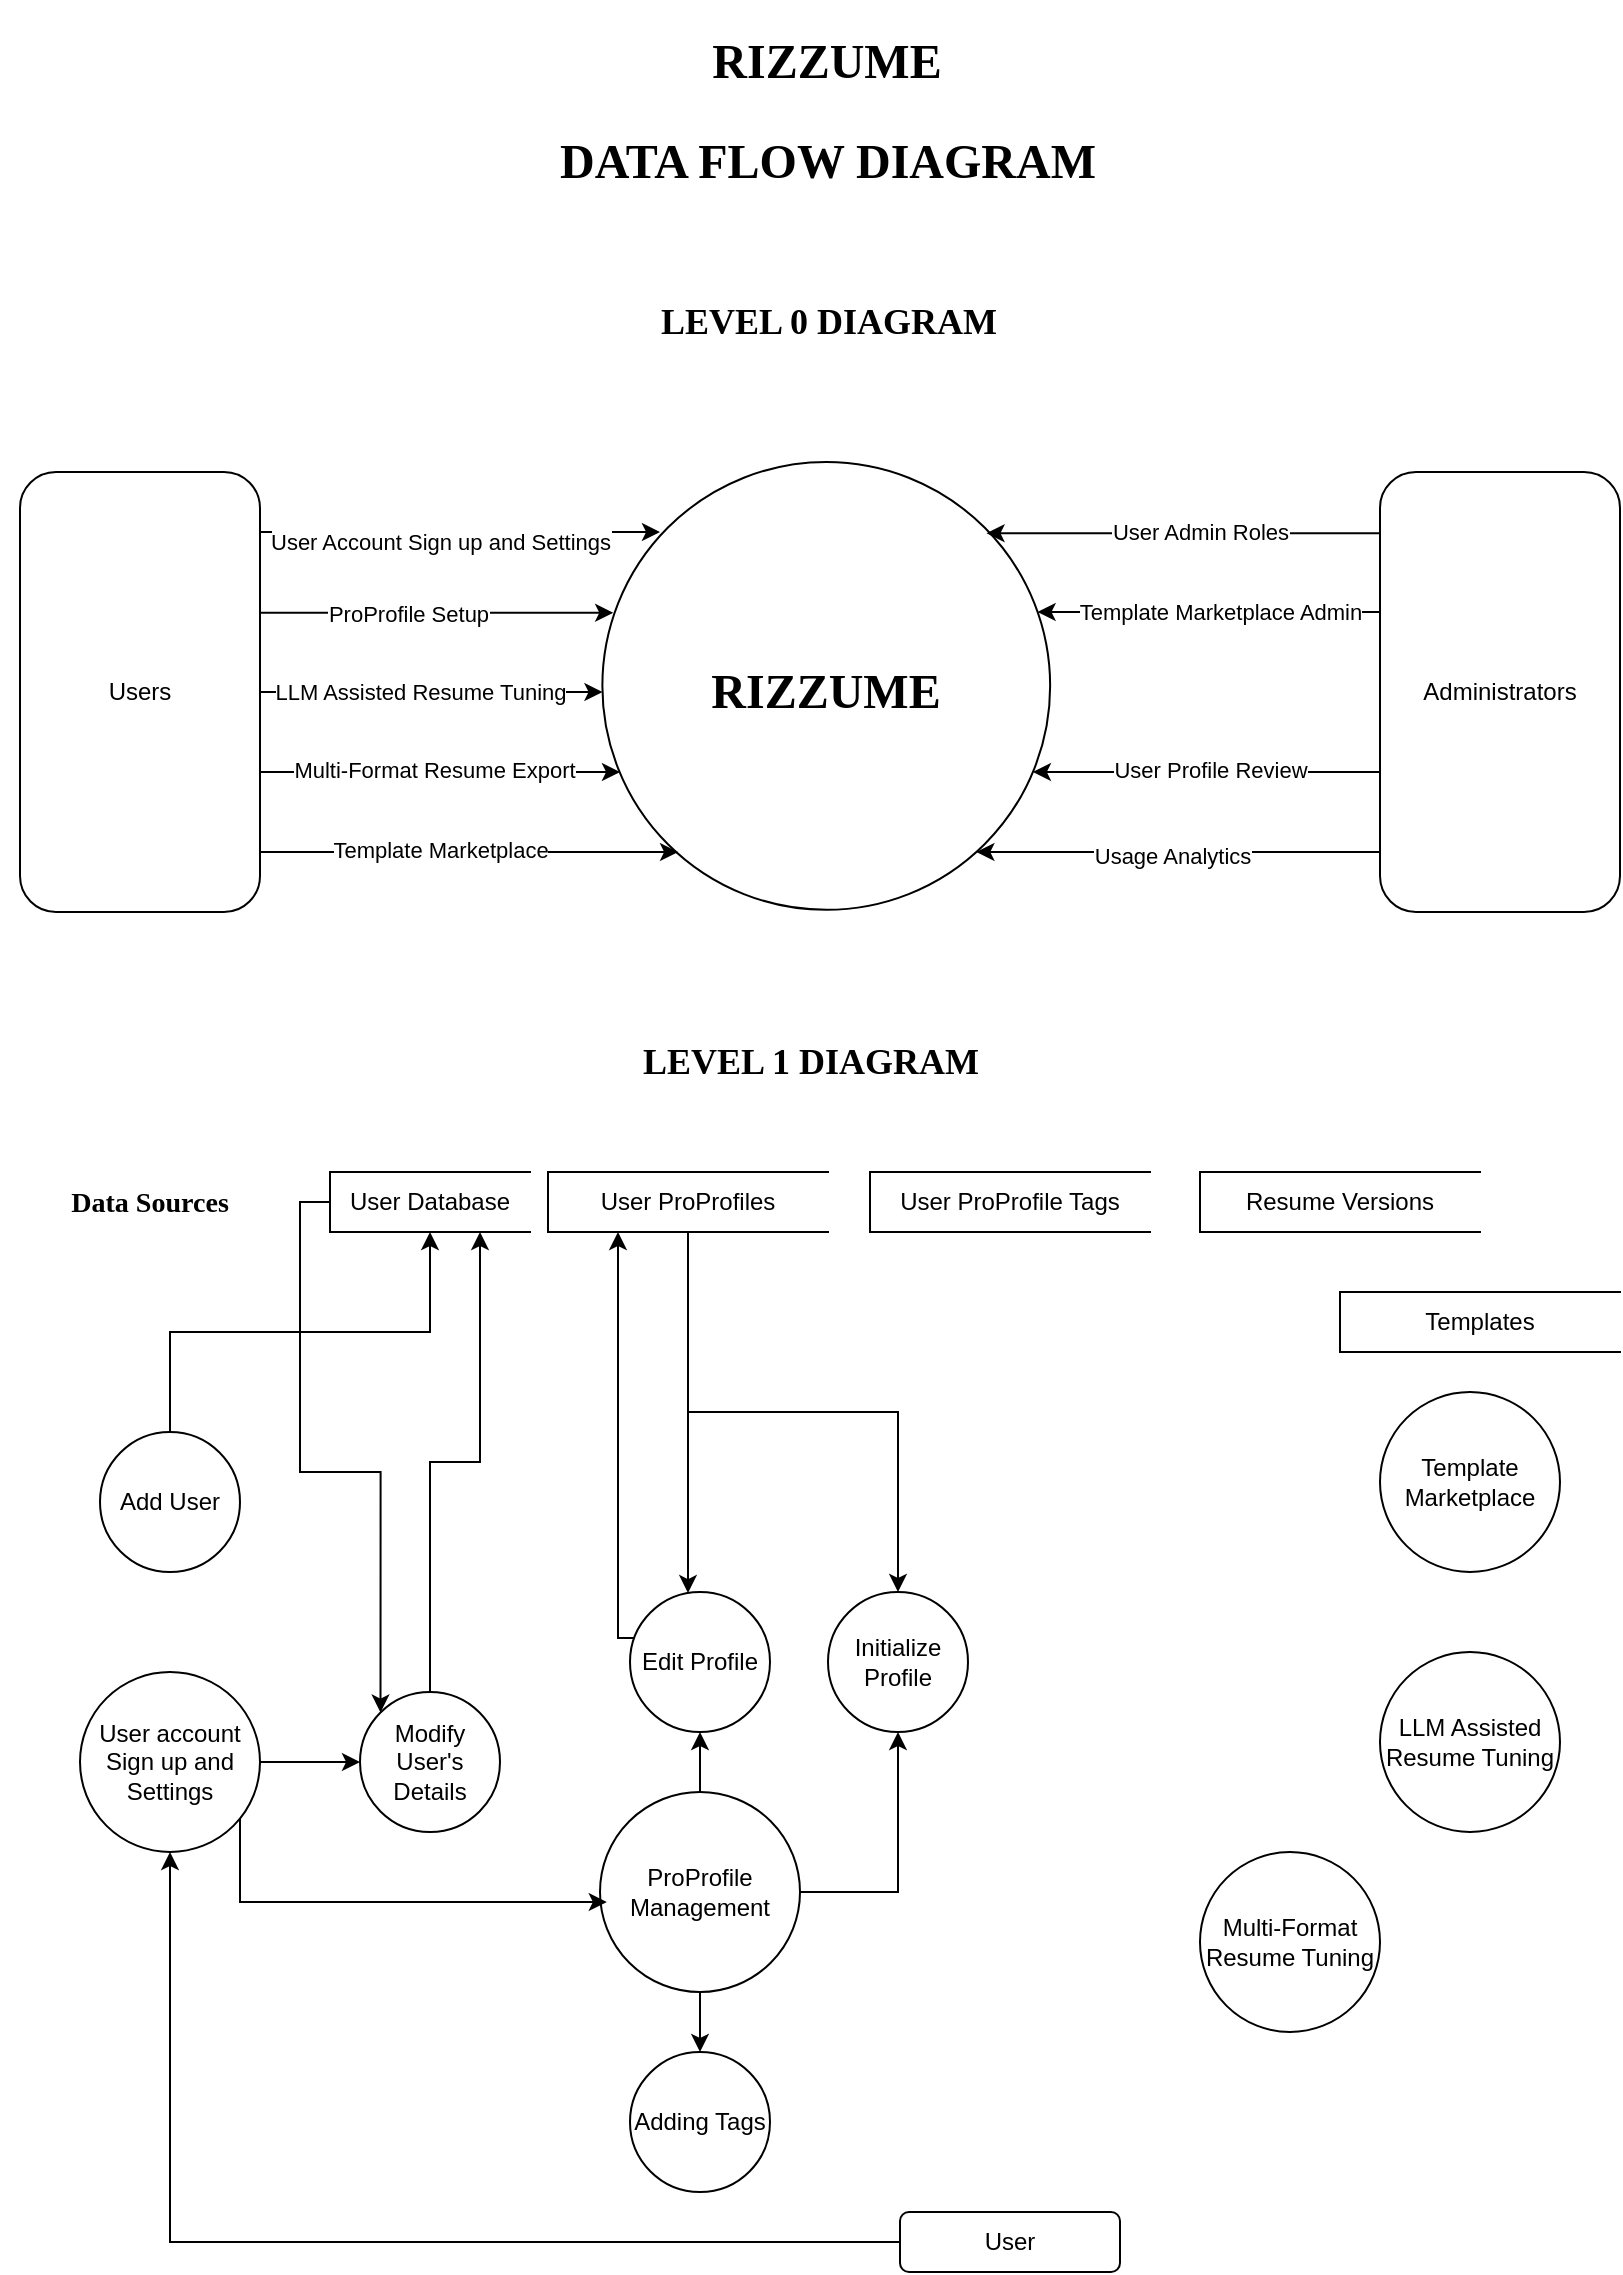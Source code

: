 <mxfile version="25.0.3">
  <diagram name="Page-1" id="mKPKOX54xG1sVrPRqSOk">
    <mxGraphModel dx="678" dy="366" grid="1" gridSize="10" guides="1" tooltips="1" connect="1" arrows="1" fold="1" page="1" pageScale="1" pageWidth="827" pageHeight="1169" math="0" shadow="0">
      <root>
        <mxCell id="0" />
        <mxCell id="1" parent="0" />
        <mxCell id="oXPiVWxlWM9DNFQVzROF-1" value="&lt;h2&gt;LEVEL 0 DIAGRAM&lt;/h2&gt;" style="text;html=1;align=center;verticalAlign=middle;whiteSpace=wrap;rounded=0;fontFamily=Lucida Console;" parent="1" vertex="1">
          <mxGeometry x="308.5" y="160" width="211" height="30" as="geometry" />
        </mxCell>
        <mxCell id="oXPiVWxlWM9DNFQVzROF-2" value="&lt;h1&gt;RIZZUME&lt;/h1&gt;" style="text;html=1;align=center;verticalAlign=middle;whiteSpace=wrap;rounded=0;fontFamily=Lucida Console;" parent="1" vertex="1">
          <mxGeometry x="308" y="30" width="211" height="30" as="geometry" />
        </mxCell>
        <mxCell id="oXPiVWxlWM9DNFQVzROF-3" value="&lt;h1&gt;DATA FLOW DIAGRAM&lt;/h1&gt;" style="text;html=1;align=center;verticalAlign=middle;whiteSpace=wrap;rounded=0;fontFamily=Lucida Console;" parent="1" vertex="1">
          <mxGeometry x="278" y="80" width="272" height="30" as="geometry" />
        </mxCell>
        <mxCell id="oXPiVWxlWM9DNFQVzROF-6" value="" style="group" parent="1" vertex="1" connectable="0">
          <mxGeometry x="300" y="245" width="250" height="230" as="geometry" />
        </mxCell>
        <mxCell id="oXPiVWxlWM9DNFQVzROF-5" value="" style="ellipse;whiteSpace=wrap;html=1;aspect=fixed;" parent="oXPiVWxlWM9DNFQVzROF-6" vertex="1">
          <mxGeometry x="1.185" width="223.886" height="223.886" as="geometry" />
        </mxCell>
        <mxCell id="oXPiVWxlWM9DNFQVzROF-4" value="&lt;h1&gt;RIZZUME&lt;/h1&gt;" style="text;html=1;align=center;verticalAlign=middle;whiteSpace=wrap;rounded=0;fontFamily=Lucida Console;" parent="oXPiVWxlWM9DNFQVzROF-6" vertex="1">
          <mxGeometry x="57.19" y="98.57" width="111.87" height="32.86" as="geometry" />
        </mxCell>
        <mxCell id="oXPiVWxlWM9DNFQVzROF-27" style="edgeStyle=orthogonalEdgeStyle;rounded=0;orthogonalLoop=1;jettySize=auto;html=1;" parent="1" source="oXPiVWxlWM9DNFQVzROF-7" edge="1">
          <mxGeometry relative="1" as="geometry">
            <mxPoint x="310" y="400" as="targetPoint" />
            <Array as="points">
              <mxPoint x="130" y="400" />
              <mxPoint x="130" y="400" />
            </Array>
          </mxGeometry>
        </mxCell>
        <mxCell id="oXPiVWxlWM9DNFQVzROF-48" value="Multi-Format Resume Export" style="edgeLabel;html=1;align=center;verticalAlign=middle;resizable=0;points=[];" parent="oXPiVWxlWM9DNFQVzROF-27" vertex="1" connectable="0">
          <mxGeometry x="-0.034" y="1" relative="1" as="geometry">
            <mxPoint as="offset" />
          </mxGeometry>
        </mxCell>
        <mxCell id="oXPiVWxlWM9DNFQVzROF-32" style="edgeStyle=orthogonalEdgeStyle;rounded=0;orthogonalLoop=1;jettySize=auto;html=1;" parent="1" source="oXPiVWxlWM9DNFQVzROF-7" target="oXPiVWxlWM9DNFQVzROF-5" edge="1">
          <mxGeometry relative="1" as="geometry">
            <Array as="points">
              <mxPoint x="260" y="360" />
              <mxPoint x="260" y="360" />
            </Array>
          </mxGeometry>
        </mxCell>
        <mxCell id="oXPiVWxlWM9DNFQVzROF-47" value="LLM Assisted Resume Tuning" style="edgeLabel;html=1;align=center;verticalAlign=middle;resizable=0;points=[];" parent="oXPiVWxlWM9DNFQVzROF-32" vertex="1" connectable="0">
          <mxGeometry x="-0.212" y="-1" relative="1" as="geometry">
            <mxPoint x="12" y="-1" as="offset" />
          </mxGeometry>
        </mxCell>
        <mxCell id="oXPiVWxlWM9DNFQVzROF-34" style="edgeStyle=orthogonalEdgeStyle;rounded=0;orthogonalLoop=1;jettySize=auto;html=1;entryX=0.024;entryY=0.337;entryDx=0;entryDy=0;entryPerimeter=0;" parent="1" source="oXPiVWxlWM9DNFQVzROF-7" target="oXPiVWxlWM9DNFQVzROF-5" edge="1">
          <mxGeometry relative="1" as="geometry">
            <mxPoint x="300" y="360" as="targetPoint" />
            <Array as="points">
              <mxPoint x="307" y="320" />
            </Array>
          </mxGeometry>
        </mxCell>
        <mxCell id="oXPiVWxlWM9DNFQVzROF-46" value="ProProfile Setup" style="edgeLabel;html=1;align=center;verticalAlign=middle;resizable=0;points=[];" parent="oXPiVWxlWM9DNFQVzROF-34" vertex="1" connectable="0">
          <mxGeometry x="-0.163" relative="1" as="geometry">
            <mxPoint as="offset" />
          </mxGeometry>
        </mxCell>
        <mxCell id="oXPiVWxlWM9DNFQVzROF-35" style="edgeStyle=orthogonalEdgeStyle;rounded=0;orthogonalLoop=1;jettySize=auto;html=1;" parent="1" source="oXPiVWxlWM9DNFQVzROF-7" edge="1">
          <mxGeometry relative="1" as="geometry">
            <mxPoint x="330" y="280" as="targetPoint" />
            <Array as="points">
              <mxPoint x="130" y="280" />
              <mxPoint x="130" y="280" />
            </Array>
          </mxGeometry>
        </mxCell>
        <mxCell id="oXPiVWxlWM9DNFQVzROF-45" value="&lt;div&gt;&lt;br&gt;&lt;/div&gt;User Account Sign up and Settings" style="edgeLabel;html=1;align=center;verticalAlign=middle;resizable=0;points=[];" parent="oXPiVWxlWM9DNFQVzROF-35" vertex="1" connectable="0">
          <mxGeometry x="-0.313" y="2" relative="1" as="geometry">
            <mxPoint x="21" as="offset" />
          </mxGeometry>
        </mxCell>
        <mxCell id="oXPiVWxlWM9DNFQVzROF-7" value="Users" style="rounded=1;whiteSpace=wrap;html=1;" parent="1" vertex="1">
          <mxGeometry x="10" y="250" width="120" height="220" as="geometry" />
        </mxCell>
        <mxCell id="oXPiVWxlWM9DNFQVzROF-37" style="edgeStyle=orthogonalEdgeStyle;rounded=0;orthogonalLoop=1;jettySize=auto;html=1;" parent="1" source="oXPiVWxlWM9DNFQVzROF-8" target="oXPiVWxlWM9DNFQVzROF-5" edge="1">
          <mxGeometry relative="1" as="geometry">
            <Array as="points">
              <mxPoint x="610" y="440" />
              <mxPoint x="610" y="440" />
            </Array>
          </mxGeometry>
        </mxCell>
        <mxCell id="oXPiVWxlWM9DNFQVzROF-52" value="Usage Analytics" style="edgeLabel;html=1;align=center;verticalAlign=middle;resizable=0;points=[];" parent="oXPiVWxlWM9DNFQVzROF-37" vertex="1" connectable="0">
          <mxGeometry x="0.029" y="2" relative="1" as="geometry">
            <mxPoint as="offset" />
          </mxGeometry>
        </mxCell>
        <mxCell id="oXPiVWxlWM9DNFQVzROF-38" style="edgeStyle=orthogonalEdgeStyle;rounded=0;orthogonalLoop=1;jettySize=auto;html=1;" parent="1" source="oXPiVWxlWM9DNFQVzROF-8" target="oXPiVWxlWM9DNFQVzROF-5" edge="1">
          <mxGeometry relative="1" as="geometry">
            <Array as="points">
              <mxPoint x="580" y="320" />
              <mxPoint x="580" y="320" />
            </Array>
          </mxGeometry>
        </mxCell>
        <mxCell id="oXPiVWxlWM9DNFQVzROF-51" value="Template Marketplace Admin" style="edgeLabel;html=1;align=center;verticalAlign=middle;resizable=0;points=[];" parent="oXPiVWxlWM9DNFQVzROF-38" vertex="1" connectable="0">
          <mxGeometry x="0.086" relative="1" as="geometry">
            <mxPoint x="13" as="offset" />
          </mxGeometry>
        </mxCell>
        <mxCell id="oXPiVWxlWM9DNFQVzROF-39" style="edgeStyle=orthogonalEdgeStyle;rounded=0;orthogonalLoop=1;jettySize=auto;html=1;" parent="1" source="oXPiVWxlWM9DNFQVzROF-8" target="oXPiVWxlWM9DNFQVzROF-5" edge="1">
          <mxGeometry relative="1" as="geometry">
            <Array as="points">
              <mxPoint x="580" y="400" />
              <mxPoint x="580" y="400" />
            </Array>
          </mxGeometry>
        </mxCell>
        <mxCell id="oXPiVWxlWM9DNFQVzROF-53" value="User Profile Review" style="edgeLabel;html=1;align=center;verticalAlign=middle;resizable=0;points=[];" parent="oXPiVWxlWM9DNFQVzROF-39" vertex="1" connectable="0">
          <mxGeometry x="-0.022" y="-1" relative="1" as="geometry">
            <mxPoint as="offset" />
          </mxGeometry>
        </mxCell>
        <mxCell id="oXPiVWxlWM9DNFQVzROF-42" style="edgeStyle=orthogonalEdgeStyle;rounded=0;orthogonalLoop=1;jettySize=auto;html=1;entryX=0.858;entryY=0.159;entryDx=0;entryDy=0;entryPerimeter=0;" parent="1" source="oXPiVWxlWM9DNFQVzROF-8" target="oXPiVWxlWM9DNFQVzROF-5" edge="1">
          <mxGeometry relative="1" as="geometry">
            <Array as="points">
              <mxPoint x="583" y="281" />
            </Array>
          </mxGeometry>
        </mxCell>
        <mxCell id="oXPiVWxlWM9DNFQVzROF-50" value="User Admin Roles" style="edgeLabel;html=1;align=center;verticalAlign=middle;resizable=0;points=[];" parent="oXPiVWxlWM9DNFQVzROF-42" vertex="1" connectable="0">
          <mxGeometry x="-0.086" y="-1" relative="1" as="geometry">
            <mxPoint as="offset" />
          </mxGeometry>
        </mxCell>
        <mxCell id="oXPiVWxlWM9DNFQVzROF-8" value="Administrators" style="rounded=1;whiteSpace=wrap;html=1;" parent="1" vertex="1">
          <mxGeometry x="690" y="250" width="120" height="220" as="geometry" />
        </mxCell>
        <mxCell id="oXPiVWxlWM9DNFQVzROF-44" style="edgeStyle=orthogonalEdgeStyle;rounded=0;orthogonalLoop=1;jettySize=auto;html=1;entryX=0.169;entryY=0.871;entryDx=0;entryDy=0;entryPerimeter=0;" parent="1" source="oXPiVWxlWM9DNFQVzROF-7" target="oXPiVWxlWM9DNFQVzROF-5" edge="1">
          <mxGeometry relative="1" as="geometry">
            <Array as="points">
              <mxPoint x="130" y="440" />
              <mxPoint x="130" y="440" />
            </Array>
          </mxGeometry>
        </mxCell>
        <mxCell id="oXPiVWxlWM9DNFQVzROF-49" value="Template Marketplace" style="edgeLabel;html=1;align=center;verticalAlign=middle;resizable=0;points=[];" parent="oXPiVWxlWM9DNFQVzROF-44" vertex="1" connectable="0">
          <mxGeometry x="-0.146" y="1" relative="1" as="geometry">
            <mxPoint as="offset" />
          </mxGeometry>
        </mxCell>
        <mxCell id="oXPiVWxlWM9DNFQVzROF-54" value="&lt;h2&gt;LEVEL 1 DIAGRAM&lt;/h2&gt;" style="text;html=1;align=center;verticalAlign=middle;whiteSpace=wrap;rounded=0;fontFamily=Lucida Console;" parent="1" vertex="1">
          <mxGeometry x="300" y="530" width="211" height="30" as="geometry" />
        </mxCell>
        <mxCell id="iDiEvsZZlQ8KxW4KMv1J-35" style="edgeStyle=orthogonalEdgeStyle;rounded=0;orthogonalLoop=1;jettySize=auto;html=1;entryX=0;entryY=0;entryDx=0;entryDy=0;" edge="1" parent="1" source="iDiEvsZZlQ8KxW4KMv1J-4" target="iDiEvsZZlQ8KxW4KMv1J-31">
          <mxGeometry relative="1" as="geometry">
            <Array as="points">
              <mxPoint x="150" y="615" />
              <mxPoint x="150" y="750" />
              <mxPoint x="190" y="750" />
            </Array>
          </mxGeometry>
        </mxCell>
        <mxCell id="iDiEvsZZlQ8KxW4KMv1J-4" value="User Database" style="html=1;dashed=0;whiteSpace=wrap;shape=partialRectangle;right=0;" vertex="1" parent="1">
          <mxGeometry x="165" y="600" width="100" height="30" as="geometry" />
        </mxCell>
        <mxCell id="iDiEvsZZlQ8KxW4KMv1J-45" style="edgeStyle=orthogonalEdgeStyle;rounded=0;orthogonalLoop=1;jettySize=auto;html=1;" edge="1" parent="1" source="iDiEvsZZlQ8KxW4KMv1J-5" target="iDiEvsZZlQ8KxW4KMv1J-41">
          <mxGeometry relative="1" as="geometry">
            <Array as="points">
              <mxPoint x="320" y="615" />
            </Array>
          </mxGeometry>
        </mxCell>
        <mxCell id="iDiEvsZZlQ8KxW4KMv1J-47" style="edgeStyle=orthogonalEdgeStyle;rounded=0;orthogonalLoop=1;jettySize=auto;html=1;entryX=0.5;entryY=0;entryDx=0;entryDy=0;" edge="1" parent="1" source="iDiEvsZZlQ8KxW4KMv1J-5" target="iDiEvsZZlQ8KxW4KMv1J-42">
          <mxGeometry relative="1" as="geometry">
            <Array as="points">
              <mxPoint x="344" y="720" />
              <mxPoint x="449" y="720" />
            </Array>
          </mxGeometry>
        </mxCell>
        <mxCell id="iDiEvsZZlQ8KxW4KMv1J-5" value="User ProProfiles" style="html=1;dashed=0;whiteSpace=wrap;shape=partialRectangle;right=0;" vertex="1" parent="1">
          <mxGeometry x="274" y="600" width="140" height="30" as="geometry" />
        </mxCell>
        <mxCell id="iDiEvsZZlQ8KxW4KMv1J-6" value="Resume Versions" style="html=1;dashed=0;whiteSpace=wrap;shape=partialRectangle;right=0;" vertex="1" parent="1">
          <mxGeometry x="600" y="600" width="140" height="30" as="geometry" />
        </mxCell>
        <mxCell id="iDiEvsZZlQ8KxW4KMv1J-7" value="Templates" style="html=1;dashed=0;whiteSpace=wrap;shape=partialRectangle;right=0;" vertex="1" parent="1">
          <mxGeometry x="670" y="660" width="140" height="30" as="geometry" />
        </mxCell>
        <mxCell id="iDiEvsZZlQ8KxW4KMv1J-8" value="&lt;h3&gt;&lt;font face=&quot;Lucida Console&quot;&gt;Data Sources&lt;/font&gt;&lt;/h3&gt;" style="text;html=1;align=center;verticalAlign=middle;whiteSpace=wrap;rounded=0;" vertex="1" parent="1">
          <mxGeometry y="585" width="150" height="60" as="geometry" />
        </mxCell>
        <mxCell id="iDiEvsZZlQ8KxW4KMv1J-34" style="edgeStyle=orthogonalEdgeStyle;rounded=0;orthogonalLoop=1;jettySize=auto;html=1;entryX=0;entryY=0.5;entryDx=0;entryDy=0;" edge="1" parent="1" source="iDiEvsZZlQ8KxW4KMv1J-9" target="iDiEvsZZlQ8KxW4KMv1J-31">
          <mxGeometry relative="1" as="geometry" />
        </mxCell>
        <mxCell id="iDiEvsZZlQ8KxW4KMv1J-9" value="User account Sign up and Settings" style="ellipse;whiteSpace=wrap;html=1;aspect=fixed;" vertex="1" parent="1">
          <mxGeometry x="40" y="850" width="90" height="90" as="geometry" />
        </mxCell>
        <mxCell id="iDiEvsZZlQ8KxW4KMv1J-43" style="edgeStyle=orthogonalEdgeStyle;rounded=0;orthogonalLoop=1;jettySize=auto;html=1;entryX=0.5;entryY=1;entryDx=0;entryDy=0;" edge="1" parent="1" source="iDiEvsZZlQ8KxW4KMv1J-10" target="iDiEvsZZlQ8KxW4KMv1J-41">
          <mxGeometry relative="1" as="geometry" />
        </mxCell>
        <mxCell id="iDiEvsZZlQ8KxW4KMv1J-44" style="edgeStyle=orthogonalEdgeStyle;rounded=0;orthogonalLoop=1;jettySize=auto;html=1;entryX=0.5;entryY=1;entryDx=0;entryDy=0;" edge="1" parent="1" source="iDiEvsZZlQ8KxW4KMv1J-10" target="iDiEvsZZlQ8KxW4KMv1J-42">
          <mxGeometry relative="1" as="geometry" />
        </mxCell>
        <mxCell id="iDiEvsZZlQ8KxW4KMv1J-50" style="edgeStyle=orthogonalEdgeStyle;rounded=0;orthogonalLoop=1;jettySize=auto;html=1;entryX=0.5;entryY=0;entryDx=0;entryDy=0;" edge="1" parent="1" source="iDiEvsZZlQ8KxW4KMv1J-10" target="iDiEvsZZlQ8KxW4KMv1J-49">
          <mxGeometry relative="1" as="geometry" />
        </mxCell>
        <mxCell id="iDiEvsZZlQ8KxW4KMv1J-10" value="ProProfile Management" style="ellipse;whiteSpace=wrap;html=1;aspect=fixed;" vertex="1" parent="1">
          <mxGeometry x="300" y="910" width="100" height="100" as="geometry" />
        </mxCell>
        <mxCell id="iDiEvsZZlQ8KxW4KMv1J-11" value="LLM Assisted Resume Tuning" style="ellipse;whiteSpace=wrap;html=1;aspect=fixed;" vertex="1" parent="1">
          <mxGeometry x="690" y="840" width="90" height="90" as="geometry" />
        </mxCell>
        <mxCell id="iDiEvsZZlQ8KxW4KMv1J-12" value="Multi-Format Resume Tuning" style="ellipse;whiteSpace=wrap;html=1;aspect=fixed;" vertex="1" parent="1">
          <mxGeometry x="600" y="940" width="90" height="90" as="geometry" />
        </mxCell>
        <mxCell id="iDiEvsZZlQ8KxW4KMv1J-13" value="Template Marketplace" style="ellipse;whiteSpace=wrap;html=1;aspect=fixed;" vertex="1" parent="1">
          <mxGeometry x="690" y="710" width="90" height="90" as="geometry" />
        </mxCell>
        <mxCell id="iDiEvsZZlQ8KxW4KMv1J-29" style="edgeStyle=orthogonalEdgeStyle;rounded=0;orthogonalLoop=1;jettySize=auto;html=1;entryX=0.5;entryY=1;entryDx=0;entryDy=0;" edge="1" parent="1" source="iDiEvsZZlQ8KxW4KMv1J-14" target="iDiEvsZZlQ8KxW4KMv1J-9">
          <mxGeometry relative="1" as="geometry" />
        </mxCell>
        <mxCell id="iDiEvsZZlQ8KxW4KMv1J-14" value="User" style="rounded=1;whiteSpace=wrap;html=1;" vertex="1" parent="1">
          <mxGeometry x="450" y="1120" width="110" height="30" as="geometry" />
        </mxCell>
        <mxCell id="iDiEvsZZlQ8KxW4KMv1J-33" style="edgeStyle=orthogonalEdgeStyle;rounded=0;orthogonalLoop=1;jettySize=auto;html=1;" edge="1" parent="1" source="iDiEvsZZlQ8KxW4KMv1J-30" target="iDiEvsZZlQ8KxW4KMv1J-4">
          <mxGeometry relative="1" as="geometry">
            <Array as="points">
              <mxPoint x="85" y="680" />
              <mxPoint x="215" y="680" />
            </Array>
          </mxGeometry>
        </mxCell>
        <mxCell id="iDiEvsZZlQ8KxW4KMv1J-30" value="Add User" style="ellipse;whiteSpace=wrap;html=1;aspect=fixed;" vertex="1" parent="1">
          <mxGeometry x="50" y="730" width="70" height="70" as="geometry" />
        </mxCell>
        <mxCell id="iDiEvsZZlQ8KxW4KMv1J-36" style="edgeStyle=orthogonalEdgeStyle;rounded=0;orthogonalLoop=1;jettySize=auto;html=1;entryX=0.75;entryY=1;entryDx=0;entryDy=0;" edge="1" parent="1" source="iDiEvsZZlQ8KxW4KMv1J-31" target="iDiEvsZZlQ8KxW4KMv1J-4">
          <mxGeometry relative="1" as="geometry" />
        </mxCell>
        <mxCell id="iDiEvsZZlQ8KxW4KMv1J-31" value="Modify User&#39;s Details" style="ellipse;whiteSpace=wrap;html=1;aspect=fixed;" vertex="1" parent="1">
          <mxGeometry x="180" y="860" width="70" height="70" as="geometry" />
        </mxCell>
        <mxCell id="iDiEvsZZlQ8KxW4KMv1J-40" style="edgeStyle=orthogonalEdgeStyle;rounded=0;orthogonalLoop=1;jettySize=auto;html=1;entryX=0.034;entryY=0.55;entryDx=0;entryDy=0;entryPerimeter=0;" edge="1" parent="1" source="iDiEvsZZlQ8KxW4KMv1J-9" target="iDiEvsZZlQ8KxW4KMv1J-10">
          <mxGeometry relative="1" as="geometry">
            <Array as="points">
              <mxPoint x="120" y="965" />
            </Array>
          </mxGeometry>
        </mxCell>
        <mxCell id="iDiEvsZZlQ8KxW4KMv1J-46" style="edgeStyle=orthogonalEdgeStyle;rounded=0;orthogonalLoop=1;jettySize=auto;html=1;entryX=0.25;entryY=1;entryDx=0;entryDy=0;exitX=0.087;exitY=0.329;exitDx=0;exitDy=0;exitPerimeter=0;" edge="1" parent="1" source="iDiEvsZZlQ8KxW4KMv1J-41" target="iDiEvsZZlQ8KxW4KMv1J-5">
          <mxGeometry relative="1" as="geometry">
            <Array as="points">
              <mxPoint x="309" y="833" />
            </Array>
          </mxGeometry>
        </mxCell>
        <mxCell id="iDiEvsZZlQ8KxW4KMv1J-41" value="Edit Profile" style="ellipse;whiteSpace=wrap;html=1;aspect=fixed;" vertex="1" parent="1">
          <mxGeometry x="315" y="810" width="70" height="70" as="geometry" />
        </mxCell>
        <mxCell id="iDiEvsZZlQ8KxW4KMv1J-42" value="Initialize Profile" style="ellipse;whiteSpace=wrap;html=1;aspect=fixed;" vertex="1" parent="1">
          <mxGeometry x="414" y="810" width="70" height="70" as="geometry" />
        </mxCell>
        <mxCell id="iDiEvsZZlQ8KxW4KMv1J-48" value="User ProProfile Tags" style="html=1;dashed=0;whiteSpace=wrap;shape=partialRectangle;right=0;" vertex="1" parent="1">
          <mxGeometry x="435" y="600" width="140" height="30" as="geometry" />
        </mxCell>
        <mxCell id="iDiEvsZZlQ8KxW4KMv1J-49" value="Adding Tags" style="ellipse;whiteSpace=wrap;html=1;aspect=fixed;" vertex="1" parent="1">
          <mxGeometry x="315" y="1040" width="70" height="70" as="geometry" />
        </mxCell>
      </root>
    </mxGraphModel>
  </diagram>
</mxfile>
